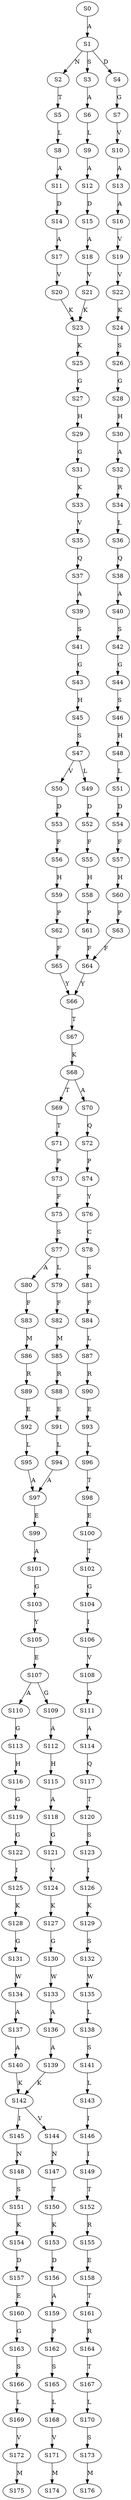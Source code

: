 strict digraph  {
	S0 -> S1 [ label = A ];
	S1 -> S2 [ label = N ];
	S1 -> S3 [ label = S ];
	S1 -> S4 [ label = D ];
	S2 -> S5 [ label = T ];
	S3 -> S6 [ label = A ];
	S4 -> S7 [ label = G ];
	S5 -> S8 [ label = L ];
	S6 -> S9 [ label = L ];
	S7 -> S10 [ label = V ];
	S8 -> S11 [ label = A ];
	S9 -> S12 [ label = A ];
	S10 -> S13 [ label = A ];
	S11 -> S14 [ label = D ];
	S12 -> S15 [ label = D ];
	S13 -> S16 [ label = A ];
	S14 -> S17 [ label = A ];
	S15 -> S18 [ label = A ];
	S16 -> S19 [ label = V ];
	S17 -> S20 [ label = V ];
	S18 -> S21 [ label = V ];
	S19 -> S22 [ label = V ];
	S20 -> S23 [ label = K ];
	S21 -> S23 [ label = K ];
	S22 -> S24 [ label = K ];
	S23 -> S25 [ label = K ];
	S24 -> S26 [ label = S ];
	S25 -> S27 [ label = G ];
	S26 -> S28 [ label = G ];
	S27 -> S29 [ label = H ];
	S28 -> S30 [ label = H ];
	S29 -> S31 [ label = G ];
	S30 -> S32 [ label = A ];
	S31 -> S33 [ label = K ];
	S32 -> S34 [ label = R ];
	S33 -> S35 [ label = V ];
	S34 -> S36 [ label = L ];
	S35 -> S37 [ label = Q ];
	S36 -> S38 [ label = Q ];
	S37 -> S39 [ label = A ];
	S38 -> S40 [ label = A ];
	S39 -> S41 [ label = S ];
	S40 -> S42 [ label = S ];
	S41 -> S43 [ label = G ];
	S42 -> S44 [ label = G ];
	S43 -> S45 [ label = H ];
	S44 -> S46 [ label = S ];
	S45 -> S47 [ label = S ];
	S46 -> S48 [ label = H ];
	S47 -> S49 [ label = L ];
	S47 -> S50 [ label = V ];
	S48 -> S51 [ label = L ];
	S49 -> S52 [ label = D ];
	S50 -> S53 [ label = D ];
	S51 -> S54 [ label = D ];
	S52 -> S55 [ label = F ];
	S53 -> S56 [ label = F ];
	S54 -> S57 [ label = F ];
	S55 -> S58 [ label = H ];
	S56 -> S59 [ label = H ];
	S57 -> S60 [ label = H ];
	S58 -> S61 [ label = P ];
	S59 -> S62 [ label = P ];
	S60 -> S63 [ label = P ];
	S61 -> S64 [ label = F ];
	S62 -> S65 [ label = F ];
	S63 -> S64 [ label = F ];
	S64 -> S66 [ label = Y ];
	S65 -> S66 [ label = Y ];
	S66 -> S67 [ label = T ];
	S67 -> S68 [ label = K ];
	S68 -> S69 [ label = T ];
	S68 -> S70 [ label = A ];
	S69 -> S71 [ label = T ];
	S70 -> S72 [ label = Q ];
	S71 -> S73 [ label = P ];
	S72 -> S74 [ label = P ];
	S73 -> S75 [ label = F ];
	S74 -> S76 [ label = Y ];
	S75 -> S77 [ label = S ];
	S76 -> S78 [ label = C ];
	S77 -> S79 [ label = L ];
	S77 -> S80 [ label = A ];
	S78 -> S81 [ label = S ];
	S79 -> S82 [ label = F ];
	S80 -> S83 [ label = F ];
	S81 -> S84 [ label = F ];
	S82 -> S85 [ label = M ];
	S83 -> S86 [ label = M ];
	S84 -> S87 [ label = L ];
	S85 -> S88 [ label = R ];
	S86 -> S89 [ label = R ];
	S87 -> S90 [ label = R ];
	S88 -> S91 [ label = E ];
	S89 -> S92 [ label = E ];
	S90 -> S93 [ label = E ];
	S91 -> S94 [ label = L ];
	S92 -> S95 [ label = L ];
	S93 -> S96 [ label = L ];
	S94 -> S97 [ label = A ];
	S95 -> S97 [ label = A ];
	S96 -> S98 [ label = T ];
	S97 -> S99 [ label = E ];
	S98 -> S100 [ label = E ];
	S99 -> S101 [ label = A ];
	S100 -> S102 [ label = T ];
	S101 -> S103 [ label = G ];
	S102 -> S104 [ label = G ];
	S103 -> S105 [ label = Y ];
	S104 -> S106 [ label = I ];
	S105 -> S107 [ label = E ];
	S106 -> S108 [ label = V ];
	S107 -> S109 [ label = G ];
	S107 -> S110 [ label = A ];
	S108 -> S111 [ label = D ];
	S109 -> S112 [ label = A ];
	S110 -> S113 [ label = G ];
	S111 -> S114 [ label = A ];
	S112 -> S115 [ label = H ];
	S113 -> S116 [ label = H ];
	S114 -> S117 [ label = Q ];
	S115 -> S118 [ label = A ];
	S116 -> S119 [ label = G ];
	S117 -> S120 [ label = T ];
	S118 -> S121 [ label = G ];
	S119 -> S122 [ label = G ];
	S120 -> S123 [ label = S ];
	S121 -> S124 [ label = V ];
	S122 -> S125 [ label = I ];
	S123 -> S126 [ label = I ];
	S124 -> S127 [ label = K ];
	S125 -> S128 [ label = K ];
	S126 -> S129 [ label = K ];
	S127 -> S130 [ label = G ];
	S128 -> S131 [ label = G ];
	S129 -> S132 [ label = S ];
	S130 -> S133 [ label = W ];
	S131 -> S134 [ label = W ];
	S132 -> S135 [ label = W ];
	S133 -> S136 [ label = A ];
	S134 -> S137 [ label = A ];
	S135 -> S138 [ label = L ];
	S136 -> S139 [ label = A ];
	S137 -> S140 [ label = A ];
	S138 -> S141 [ label = S ];
	S139 -> S142 [ label = K ];
	S140 -> S142 [ label = K ];
	S141 -> S143 [ label = L ];
	S142 -> S144 [ label = V ];
	S142 -> S145 [ label = I ];
	S143 -> S146 [ label = I ];
	S144 -> S147 [ label = N ];
	S145 -> S148 [ label = N ];
	S146 -> S149 [ label = I ];
	S147 -> S150 [ label = T ];
	S148 -> S151 [ label = S ];
	S149 -> S152 [ label = T ];
	S150 -> S153 [ label = K ];
	S151 -> S154 [ label = K ];
	S152 -> S155 [ label = R ];
	S153 -> S156 [ label = D ];
	S154 -> S157 [ label = D ];
	S155 -> S158 [ label = E ];
	S156 -> S159 [ label = A ];
	S157 -> S160 [ label = E ];
	S158 -> S161 [ label = T ];
	S159 -> S162 [ label = P ];
	S160 -> S163 [ label = G ];
	S161 -> S164 [ label = R ];
	S162 -> S165 [ label = S ];
	S163 -> S166 [ label = S ];
	S164 -> S167 [ label = T ];
	S165 -> S168 [ label = L ];
	S166 -> S169 [ label = L ];
	S167 -> S170 [ label = L ];
	S168 -> S171 [ label = V ];
	S169 -> S172 [ label = V ];
	S170 -> S173 [ label = S ];
	S171 -> S174 [ label = M ];
	S172 -> S175 [ label = M ];
	S173 -> S176 [ label = M ];
}
